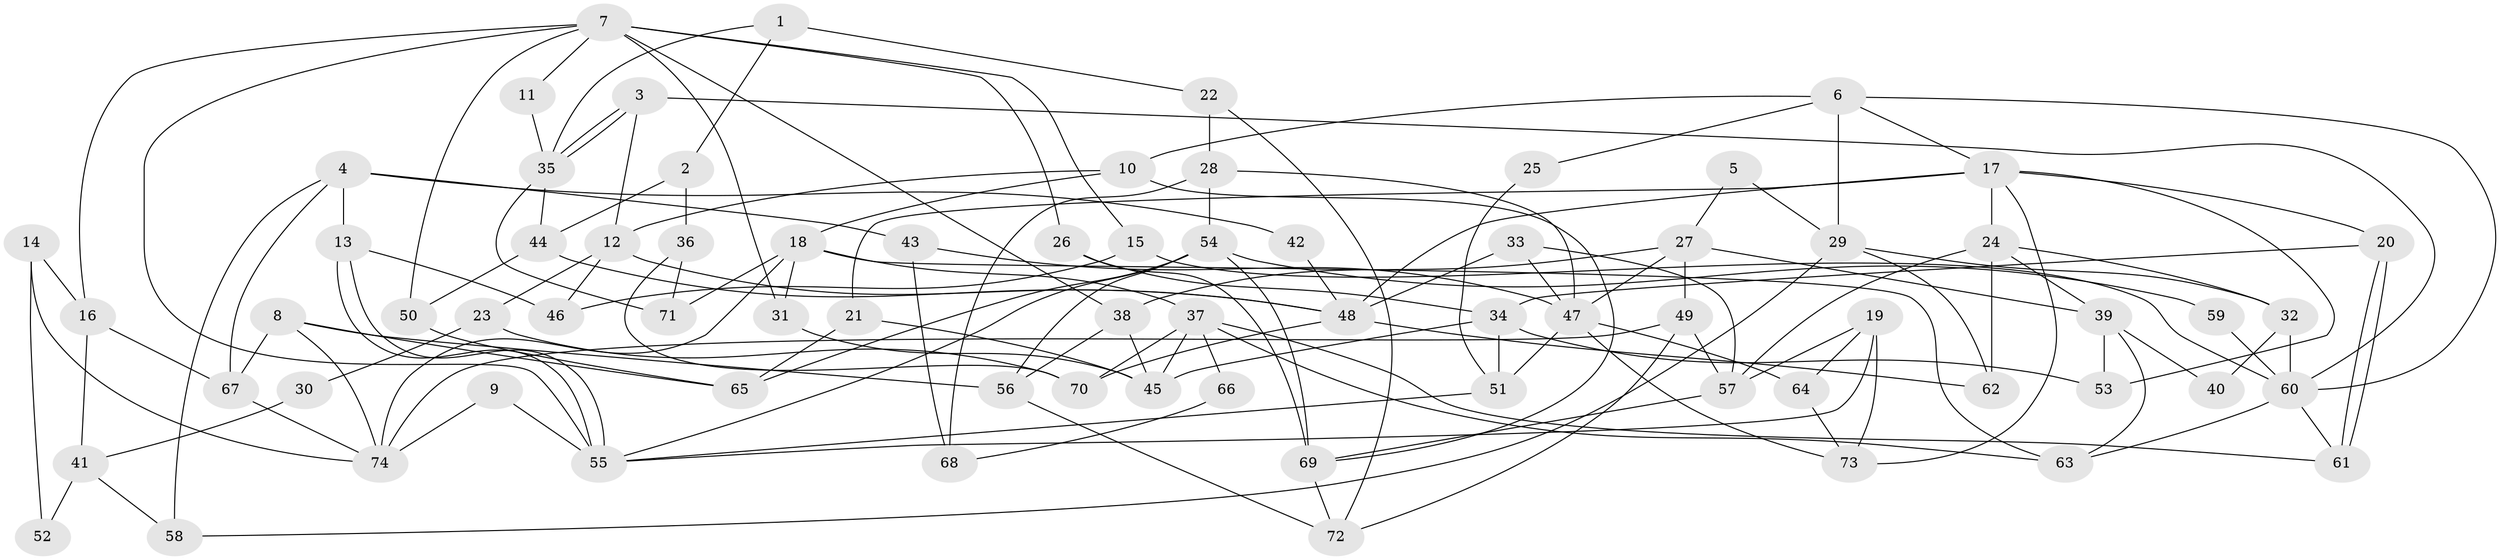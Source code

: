 // coarse degree distribution, {5: 0.11538461538461539, 4: 0.17307692307692307, 6: 0.19230769230769232, 3: 0.19230769230769232, 2: 0.19230769230769232, 9: 0.019230769230769232, 7: 0.09615384615384616, 8: 0.019230769230769232}
// Generated by graph-tools (version 1.1) at 2025/37/03/04/25 23:37:11]
// undirected, 74 vertices, 148 edges
graph export_dot {
  node [color=gray90,style=filled];
  1;
  2;
  3;
  4;
  5;
  6;
  7;
  8;
  9;
  10;
  11;
  12;
  13;
  14;
  15;
  16;
  17;
  18;
  19;
  20;
  21;
  22;
  23;
  24;
  25;
  26;
  27;
  28;
  29;
  30;
  31;
  32;
  33;
  34;
  35;
  36;
  37;
  38;
  39;
  40;
  41;
  42;
  43;
  44;
  45;
  46;
  47;
  48;
  49;
  50;
  51;
  52;
  53;
  54;
  55;
  56;
  57;
  58;
  59;
  60;
  61;
  62;
  63;
  64;
  65;
  66;
  67;
  68;
  69;
  70;
  71;
  72;
  73;
  74;
  1 -- 2;
  1 -- 22;
  1 -- 35;
  2 -- 44;
  2 -- 36;
  3 -- 35;
  3 -- 35;
  3 -- 60;
  3 -- 12;
  4 -- 13;
  4 -- 67;
  4 -- 42;
  4 -- 43;
  4 -- 58;
  5 -- 29;
  5 -- 27;
  6 -- 29;
  6 -- 17;
  6 -- 10;
  6 -- 25;
  6 -- 60;
  7 -- 26;
  7 -- 55;
  7 -- 11;
  7 -- 15;
  7 -- 16;
  7 -- 31;
  7 -- 38;
  7 -- 50;
  8 -- 56;
  8 -- 74;
  8 -- 65;
  8 -- 67;
  9 -- 55;
  9 -- 74;
  10 -- 18;
  10 -- 12;
  10 -- 69;
  11 -- 35;
  12 -- 23;
  12 -- 46;
  12 -- 48;
  13 -- 46;
  13 -- 55;
  13 -- 55;
  14 -- 74;
  14 -- 16;
  14 -- 52;
  15 -- 60;
  15 -- 46;
  16 -- 67;
  16 -- 41;
  17 -- 73;
  17 -- 48;
  17 -- 20;
  17 -- 21;
  17 -- 24;
  17 -- 53;
  18 -- 37;
  18 -- 31;
  18 -- 63;
  18 -- 71;
  18 -- 74;
  19 -- 55;
  19 -- 73;
  19 -- 57;
  19 -- 64;
  20 -- 61;
  20 -- 61;
  20 -- 34;
  21 -- 45;
  21 -- 65;
  22 -- 28;
  22 -- 72;
  23 -- 70;
  23 -- 30;
  24 -- 57;
  24 -- 32;
  24 -- 39;
  24 -- 62;
  25 -- 51;
  26 -- 34;
  26 -- 69;
  27 -- 39;
  27 -- 49;
  27 -- 38;
  27 -- 47;
  28 -- 54;
  28 -- 47;
  28 -- 68;
  29 -- 32;
  29 -- 62;
  29 -- 58;
  30 -- 41;
  31 -- 45;
  32 -- 60;
  32 -- 40;
  33 -- 57;
  33 -- 48;
  33 -- 47;
  34 -- 45;
  34 -- 51;
  34 -- 53;
  35 -- 44;
  35 -- 71;
  36 -- 70;
  36 -- 71;
  37 -- 61;
  37 -- 63;
  37 -- 45;
  37 -- 66;
  37 -- 70;
  38 -- 45;
  38 -- 56;
  39 -- 53;
  39 -- 40;
  39 -- 63;
  41 -- 58;
  41 -- 52;
  42 -- 48;
  43 -- 47;
  43 -- 68;
  44 -- 50;
  44 -- 48;
  47 -- 51;
  47 -- 64;
  47 -- 73;
  48 -- 62;
  48 -- 70;
  49 -- 57;
  49 -- 72;
  49 -- 74;
  50 -- 65;
  51 -- 55;
  54 -- 55;
  54 -- 65;
  54 -- 56;
  54 -- 59;
  54 -- 69;
  56 -- 72;
  57 -- 69;
  59 -- 60;
  60 -- 63;
  60 -- 61;
  64 -- 73;
  66 -- 68;
  67 -- 74;
  69 -- 72;
}

